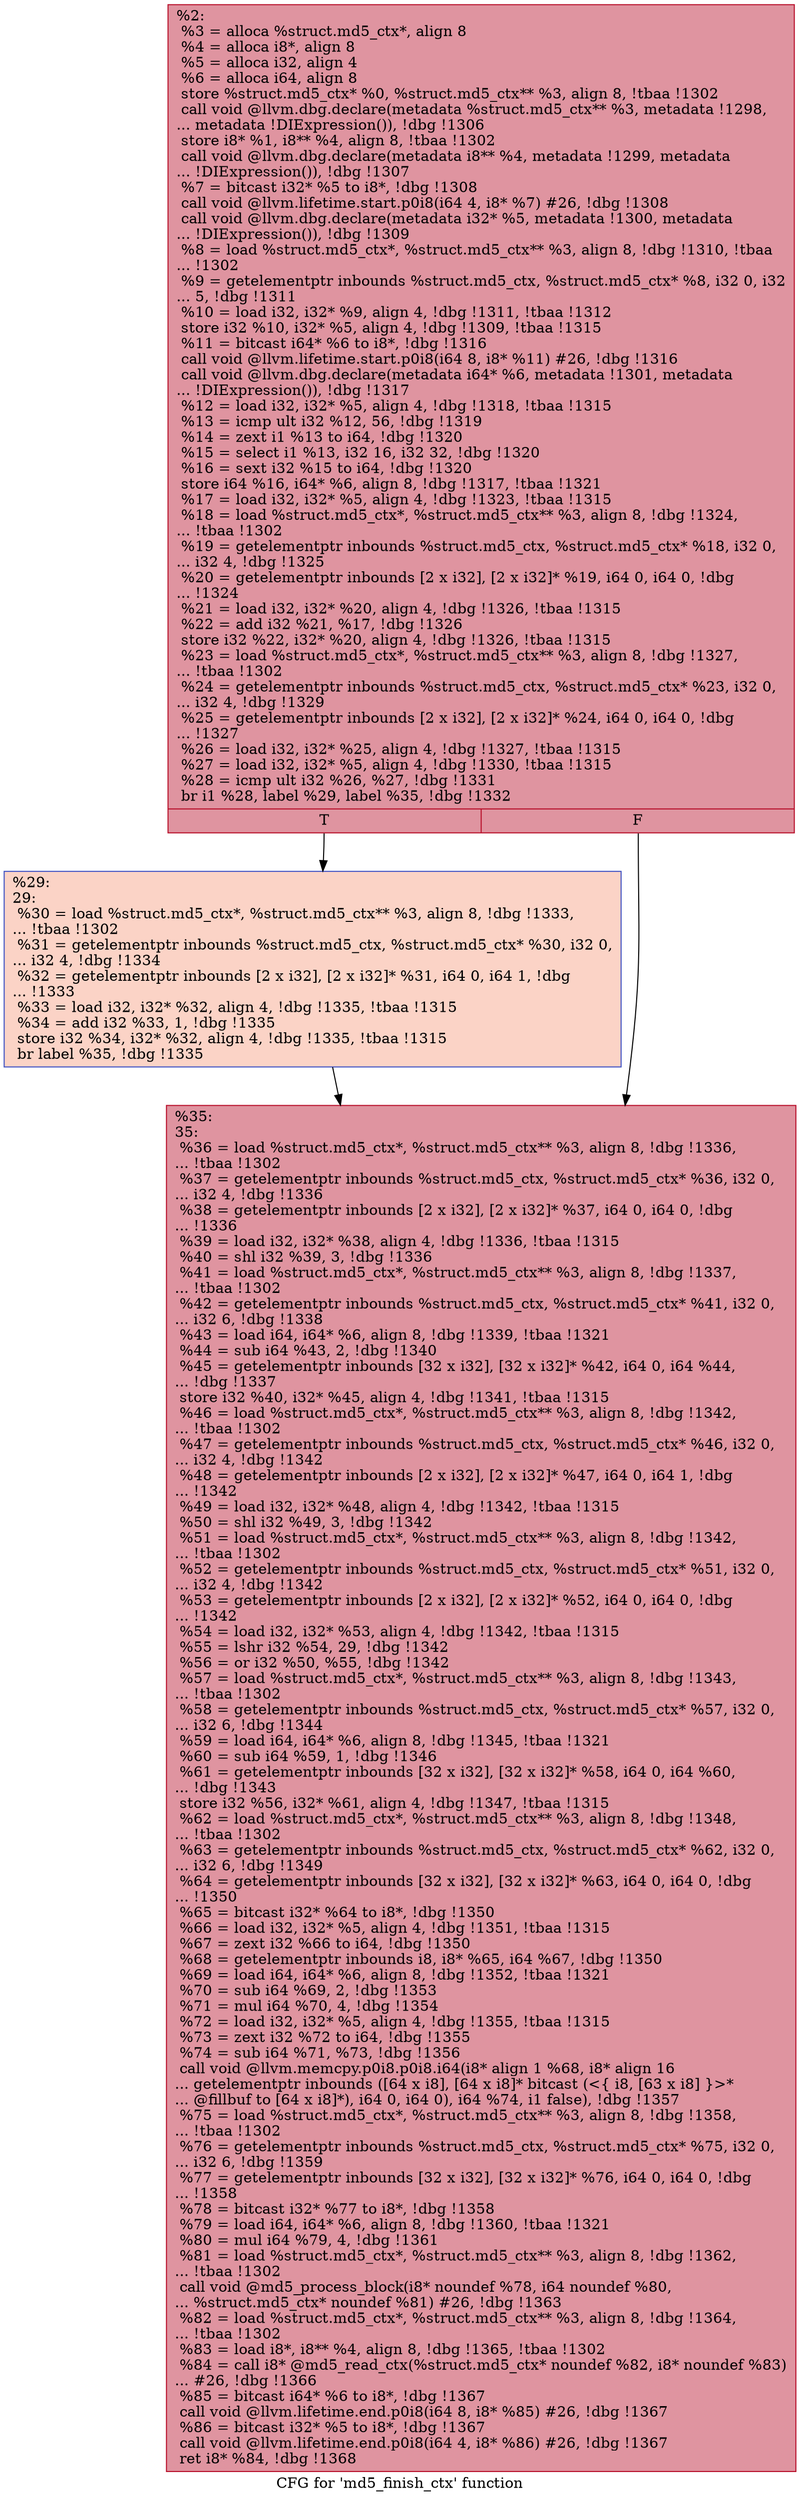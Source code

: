 digraph "CFG for 'md5_finish_ctx' function" {
	label="CFG for 'md5_finish_ctx' function";

	Node0x204afd0 [shape=record,color="#b70d28ff", style=filled, fillcolor="#b70d2870",label="{%2:\l  %3 = alloca %struct.md5_ctx*, align 8\l  %4 = alloca i8*, align 8\l  %5 = alloca i32, align 4\l  %6 = alloca i64, align 8\l  store %struct.md5_ctx* %0, %struct.md5_ctx** %3, align 8, !tbaa !1302\l  call void @llvm.dbg.declare(metadata %struct.md5_ctx** %3, metadata !1298,\l... metadata !DIExpression()), !dbg !1306\l  store i8* %1, i8** %4, align 8, !tbaa !1302\l  call void @llvm.dbg.declare(metadata i8** %4, metadata !1299, metadata\l... !DIExpression()), !dbg !1307\l  %7 = bitcast i32* %5 to i8*, !dbg !1308\l  call void @llvm.lifetime.start.p0i8(i64 4, i8* %7) #26, !dbg !1308\l  call void @llvm.dbg.declare(metadata i32* %5, metadata !1300, metadata\l... !DIExpression()), !dbg !1309\l  %8 = load %struct.md5_ctx*, %struct.md5_ctx** %3, align 8, !dbg !1310, !tbaa\l... !1302\l  %9 = getelementptr inbounds %struct.md5_ctx, %struct.md5_ctx* %8, i32 0, i32\l... 5, !dbg !1311\l  %10 = load i32, i32* %9, align 4, !dbg !1311, !tbaa !1312\l  store i32 %10, i32* %5, align 4, !dbg !1309, !tbaa !1315\l  %11 = bitcast i64* %6 to i8*, !dbg !1316\l  call void @llvm.lifetime.start.p0i8(i64 8, i8* %11) #26, !dbg !1316\l  call void @llvm.dbg.declare(metadata i64* %6, metadata !1301, metadata\l... !DIExpression()), !dbg !1317\l  %12 = load i32, i32* %5, align 4, !dbg !1318, !tbaa !1315\l  %13 = icmp ult i32 %12, 56, !dbg !1319\l  %14 = zext i1 %13 to i64, !dbg !1320\l  %15 = select i1 %13, i32 16, i32 32, !dbg !1320\l  %16 = sext i32 %15 to i64, !dbg !1320\l  store i64 %16, i64* %6, align 8, !dbg !1317, !tbaa !1321\l  %17 = load i32, i32* %5, align 4, !dbg !1323, !tbaa !1315\l  %18 = load %struct.md5_ctx*, %struct.md5_ctx** %3, align 8, !dbg !1324,\l... !tbaa !1302\l  %19 = getelementptr inbounds %struct.md5_ctx, %struct.md5_ctx* %18, i32 0,\l... i32 4, !dbg !1325\l  %20 = getelementptr inbounds [2 x i32], [2 x i32]* %19, i64 0, i64 0, !dbg\l... !1324\l  %21 = load i32, i32* %20, align 4, !dbg !1326, !tbaa !1315\l  %22 = add i32 %21, %17, !dbg !1326\l  store i32 %22, i32* %20, align 4, !dbg !1326, !tbaa !1315\l  %23 = load %struct.md5_ctx*, %struct.md5_ctx** %3, align 8, !dbg !1327,\l... !tbaa !1302\l  %24 = getelementptr inbounds %struct.md5_ctx, %struct.md5_ctx* %23, i32 0,\l... i32 4, !dbg !1329\l  %25 = getelementptr inbounds [2 x i32], [2 x i32]* %24, i64 0, i64 0, !dbg\l... !1327\l  %26 = load i32, i32* %25, align 4, !dbg !1327, !tbaa !1315\l  %27 = load i32, i32* %5, align 4, !dbg !1330, !tbaa !1315\l  %28 = icmp ult i32 %26, %27, !dbg !1331\l  br i1 %28, label %29, label %35, !dbg !1332\l|{<s0>T|<s1>F}}"];
	Node0x204afd0:s0 -> Node0x204b020;
	Node0x204afd0:s1 -> Node0x204b070;
	Node0x204b020 [shape=record,color="#3d50c3ff", style=filled, fillcolor="#f59c7d70",label="{%29:\l29:                                               \l  %30 = load %struct.md5_ctx*, %struct.md5_ctx** %3, align 8, !dbg !1333,\l... !tbaa !1302\l  %31 = getelementptr inbounds %struct.md5_ctx, %struct.md5_ctx* %30, i32 0,\l... i32 4, !dbg !1334\l  %32 = getelementptr inbounds [2 x i32], [2 x i32]* %31, i64 0, i64 1, !dbg\l... !1333\l  %33 = load i32, i32* %32, align 4, !dbg !1335, !tbaa !1315\l  %34 = add i32 %33, 1, !dbg !1335\l  store i32 %34, i32* %32, align 4, !dbg !1335, !tbaa !1315\l  br label %35, !dbg !1335\l}"];
	Node0x204b020 -> Node0x204b070;
	Node0x204b070 [shape=record,color="#b70d28ff", style=filled, fillcolor="#b70d2870",label="{%35:\l35:                                               \l  %36 = load %struct.md5_ctx*, %struct.md5_ctx** %3, align 8, !dbg !1336,\l... !tbaa !1302\l  %37 = getelementptr inbounds %struct.md5_ctx, %struct.md5_ctx* %36, i32 0,\l... i32 4, !dbg !1336\l  %38 = getelementptr inbounds [2 x i32], [2 x i32]* %37, i64 0, i64 0, !dbg\l... !1336\l  %39 = load i32, i32* %38, align 4, !dbg !1336, !tbaa !1315\l  %40 = shl i32 %39, 3, !dbg !1336\l  %41 = load %struct.md5_ctx*, %struct.md5_ctx** %3, align 8, !dbg !1337,\l... !tbaa !1302\l  %42 = getelementptr inbounds %struct.md5_ctx, %struct.md5_ctx* %41, i32 0,\l... i32 6, !dbg !1338\l  %43 = load i64, i64* %6, align 8, !dbg !1339, !tbaa !1321\l  %44 = sub i64 %43, 2, !dbg !1340\l  %45 = getelementptr inbounds [32 x i32], [32 x i32]* %42, i64 0, i64 %44,\l... !dbg !1337\l  store i32 %40, i32* %45, align 4, !dbg !1341, !tbaa !1315\l  %46 = load %struct.md5_ctx*, %struct.md5_ctx** %3, align 8, !dbg !1342,\l... !tbaa !1302\l  %47 = getelementptr inbounds %struct.md5_ctx, %struct.md5_ctx* %46, i32 0,\l... i32 4, !dbg !1342\l  %48 = getelementptr inbounds [2 x i32], [2 x i32]* %47, i64 0, i64 1, !dbg\l... !1342\l  %49 = load i32, i32* %48, align 4, !dbg !1342, !tbaa !1315\l  %50 = shl i32 %49, 3, !dbg !1342\l  %51 = load %struct.md5_ctx*, %struct.md5_ctx** %3, align 8, !dbg !1342,\l... !tbaa !1302\l  %52 = getelementptr inbounds %struct.md5_ctx, %struct.md5_ctx* %51, i32 0,\l... i32 4, !dbg !1342\l  %53 = getelementptr inbounds [2 x i32], [2 x i32]* %52, i64 0, i64 0, !dbg\l... !1342\l  %54 = load i32, i32* %53, align 4, !dbg !1342, !tbaa !1315\l  %55 = lshr i32 %54, 29, !dbg !1342\l  %56 = or i32 %50, %55, !dbg !1342\l  %57 = load %struct.md5_ctx*, %struct.md5_ctx** %3, align 8, !dbg !1343,\l... !tbaa !1302\l  %58 = getelementptr inbounds %struct.md5_ctx, %struct.md5_ctx* %57, i32 0,\l... i32 6, !dbg !1344\l  %59 = load i64, i64* %6, align 8, !dbg !1345, !tbaa !1321\l  %60 = sub i64 %59, 1, !dbg !1346\l  %61 = getelementptr inbounds [32 x i32], [32 x i32]* %58, i64 0, i64 %60,\l... !dbg !1343\l  store i32 %56, i32* %61, align 4, !dbg !1347, !tbaa !1315\l  %62 = load %struct.md5_ctx*, %struct.md5_ctx** %3, align 8, !dbg !1348,\l... !tbaa !1302\l  %63 = getelementptr inbounds %struct.md5_ctx, %struct.md5_ctx* %62, i32 0,\l... i32 6, !dbg !1349\l  %64 = getelementptr inbounds [32 x i32], [32 x i32]* %63, i64 0, i64 0, !dbg\l... !1350\l  %65 = bitcast i32* %64 to i8*, !dbg !1350\l  %66 = load i32, i32* %5, align 4, !dbg !1351, !tbaa !1315\l  %67 = zext i32 %66 to i64, !dbg !1350\l  %68 = getelementptr inbounds i8, i8* %65, i64 %67, !dbg !1350\l  %69 = load i64, i64* %6, align 8, !dbg !1352, !tbaa !1321\l  %70 = sub i64 %69, 2, !dbg !1353\l  %71 = mul i64 %70, 4, !dbg !1354\l  %72 = load i32, i32* %5, align 4, !dbg !1355, !tbaa !1315\l  %73 = zext i32 %72 to i64, !dbg !1355\l  %74 = sub i64 %71, %73, !dbg !1356\l  call void @llvm.memcpy.p0i8.p0i8.i64(i8* align 1 %68, i8* align 16\l... getelementptr inbounds ([64 x i8], [64 x i8]* bitcast (\<\{ i8, [63 x i8] \}\>*\l... @fillbuf to [64 x i8]*), i64 0, i64 0), i64 %74, i1 false), !dbg !1357\l  %75 = load %struct.md5_ctx*, %struct.md5_ctx** %3, align 8, !dbg !1358,\l... !tbaa !1302\l  %76 = getelementptr inbounds %struct.md5_ctx, %struct.md5_ctx* %75, i32 0,\l... i32 6, !dbg !1359\l  %77 = getelementptr inbounds [32 x i32], [32 x i32]* %76, i64 0, i64 0, !dbg\l... !1358\l  %78 = bitcast i32* %77 to i8*, !dbg !1358\l  %79 = load i64, i64* %6, align 8, !dbg !1360, !tbaa !1321\l  %80 = mul i64 %79, 4, !dbg !1361\l  %81 = load %struct.md5_ctx*, %struct.md5_ctx** %3, align 8, !dbg !1362,\l... !tbaa !1302\l  call void @md5_process_block(i8* noundef %78, i64 noundef %80,\l... %struct.md5_ctx* noundef %81) #26, !dbg !1363\l  %82 = load %struct.md5_ctx*, %struct.md5_ctx** %3, align 8, !dbg !1364,\l... !tbaa !1302\l  %83 = load i8*, i8** %4, align 8, !dbg !1365, !tbaa !1302\l  %84 = call i8* @md5_read_ctx(%struct.md5_ctx* noundef %82, i8* noundef %83)\l... #26, !dbg !1366\l  %85 = bitcast i64* %6 to i8*, !dbg !1367\l  call void @llvm.lifetime.end.p0i8(i64 8, i8* %85) #26, !dbg !1367\l  %86 = bitcast i32* %5 to i8*, !dbg !1367\l  call void @llvm.lifetime.end.p0i8(i64 4, i8* %86) #26, !dbg !1367\l  ret i8* %84, !dbg !1368\l}"];
}
